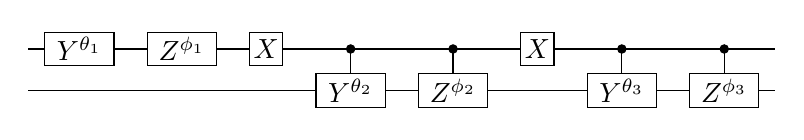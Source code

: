 \begin{tikzpicture}[scale=1.0,x=1pt,y=1pt]
\filldraw[color=white] (0.0, -7.5) rectangle (270.0, 22.5);
% Drawing wires
% Line 1: a W
\draw[color=black] (0.0,15.0) -- (270.0,15.0);
% Line 2: b W
\draw[color=black] (0.0,0.0) -- (270.0,0.0);
% Done with wires; drawing gates
% Line 3: a G $Y^{\theta_1}$ width=25
\begin{scope}
\draw[fill=white] (18.5, 15.0) +(-45.0:17.678pt and 8.485pt) -- +(45.0:17.678pt and 8.485pt) -- +(135.0:17.678pt and 8.485pt) -- +(225.0:17.678pt and 8.485pt) -- cycle;
\clip (18.5, 15.0) +(-45.0:17.678pt and 8.485pt) -- +(45.0:17.678pt and 8.485pt) -- +(135.0:17.678pt and 8.485pt) -- +(225.0:17.678pt and 8.485pt) -- cycle;
\draw (18.5, 15.0) node {$Y^{\theta_1}$};
\end{scope}
% Line 4: a G $Z^{\phi_1}$ width=25
\begin{scope}
\draw[fill=white] (55.5, 15.0) +(-45.0:17.678pt and 8.485pt) -- +(45.0:17.678pt and 8.485pt) -- +(135.0:17.678pt and 8.485pt) -- +(225.0:17.678pt and 8.485pt) -- cycle;
\clip (55.5, 15.0) +(-45.0:17.678pt and 8.485pt) -- +(45.0:17.678pt and 8.485pt) -- +(135.0:17.678pt and 8.485pt) -- +(225.0:17.678pt and 8.485pt) -- cycle;
\draw (55.5, 15.0) node {$Z^{\phi_1}$};
\end{scope}
% Line 5: a X
\begin{scope}
\draw[fill=white] (86.0, 15.0) +(-45.0:8.485pt and 8.485pt) -- +(45.0:8.485pt and 8.485pt) -- +(135.0:8.485pt and 8.485pt) -- +(225.0:8.485pt and 8.485pt) -- cycle;
\clip (86.0, 15.0) +(-45.0:8.485pt and 8.485pt) -- +(45.0:8.485pt and 8.485pt) -- +(135.0:8.485pt and 8.485pt) -- +(225.0:8.485pt and 8.485pt) -- cycle;
\draw (86.0, 15.0) node {$X$};
\end{scope}
% Line 6: b G $Y^{\theta_2}$ a width=25
\draw (116.5,15.0) -- (116.5,0.0);
\begin{scope}
\draw[fill=white] (116.5, -0.0) +(-45.0:17.678pt and 8.485pt) -- +(45.0:17.678pt and 8.485pt) -- +(135.0:17.678pt and 8.485pt) -- +(225.0:17.678pt and 8.485pt) -- cycle;
\clip (116.5, -0.0) +(-45.0:17.678pt and 8.485pt) -- +(45.0:17.678pt and 8.485pt) -- +(135.0:17.678pt and 8.485pt) -- +(225.0:17.678pt and 8.485pt) -- cycle;
\draw (116.5, -0.0) node {$Y^{\theta_2}$};
\end{scope}
\filldraw (116.5, 15.0) circle(1.5pt);
% Line 7: b G $Z^{\phi_2}$ a width=25
\draw (153.5,15.0) -- (153.5,0.0);
\begin{scope}
\draw[fill=white] (153.5, -0.0) +(-45.0:17.678pt and 8.485pt) -- +(45.0:17.678pt and 8.485pt) -- +(135.0:17.678pt and 8.485pt) -- +(225.0:17.678pt and 8.485pt) -- cycle;
\clip (153.5, -0.0) +(-45.0:17.678pt and 8.485pt) -- +(45.0:17.678pt and 8.485pt) -- +(135.0:17.678pt and 8.485pt) -- +(225.0:17.678pt and 8.485pt) -- cycle;
\draw (153.5, -0.0) node {$Z^{\phi_2}$};
\end{scope}
\filldraw (153.5, 15.0) circle(1.5pt);
% Line 8: a X
\begin{scope}
\draw[fill=white] (184.0, 15.0) +(-45.0:8.485pt and 8.485pt) -- +(45.0:8.485pt and 8.485pt) -- +(135.0:8.485pt and 8.485pt) -- +(225.0:8.485pt and 8.485pt) -- cycle;
\clip (184.0, 15.0) +(-45.0:8.485pt and 8.485pt) -- +(45.0:8.485pt and 8.485pt) -- +(135.0:8.485pt and 8.485pt) -- +(225.0:8.485pt and 8.485pt) -- cycle;
\draw (184.0, 15.0) node {$X$};
\end{scope}
% Line 9: b G $Y^{\theta_3}$ a width=25
\draw (214.5,15.0) -- (214.5,0.0);
\begin{scope}
\draw[fill=white] (214.5, -0.0) +(-45.0:17.678pt and 8.485pt) -- +(45.0:17.678pt and 8.485pt) -- +(135.0:17.678pt and 8.485pt) -- +(225.0:17.678pt and 8.485pt) -- cycle;
\clip (214.5, -0.0) +(-45.0:17.678pt and 8.485pt) -- +(45.0:17.678pt and 8.485pt) -- +(135.0:17.678pt and 8.485pt) -- +(225.0:17.678pt and 8.485pt) -- cycle;
\draw (214.5, -0.0) node {$Y^{\theta_3}$};
\end{scope}
\filldraw (214.5, 15.0) circle(1.5pt);
% Line 10: b G $Z^{\phi_3}$ a width=25
\draw (251.5,15.0) -- (251.5,0.0);
\begin{scope}
\draw[fill=white] (251.5, -0.0) +(-45.0:17.678pt and 8.485pt) -- +(45.0:17.678pt and 8.485pt) -- +(135.0:17.678pt and 8.485pt) -- +(225.0:17.678pt and 8.485pt) -- cycle;
\clip (251.5, -0.0) +(-45.0:17.678pt and 8.485pt) -- +(45.0:17.678pt and 8.485pt) -- +(135.0:17.678pt and 8.485pt) -- +(225.0:17.678pt and 8.485pt) -- cycle;
\draw (251.5, -0.0) node {$Z^{\phi_3}$};
\end{scope}
\filldraw (251.5, 15.0) circle(1.5pt);
% Done with gates; drawing ending labels
% Done with ending labels; drawing cut lines and comments
% Done with comments
\end{tikzpicture}
